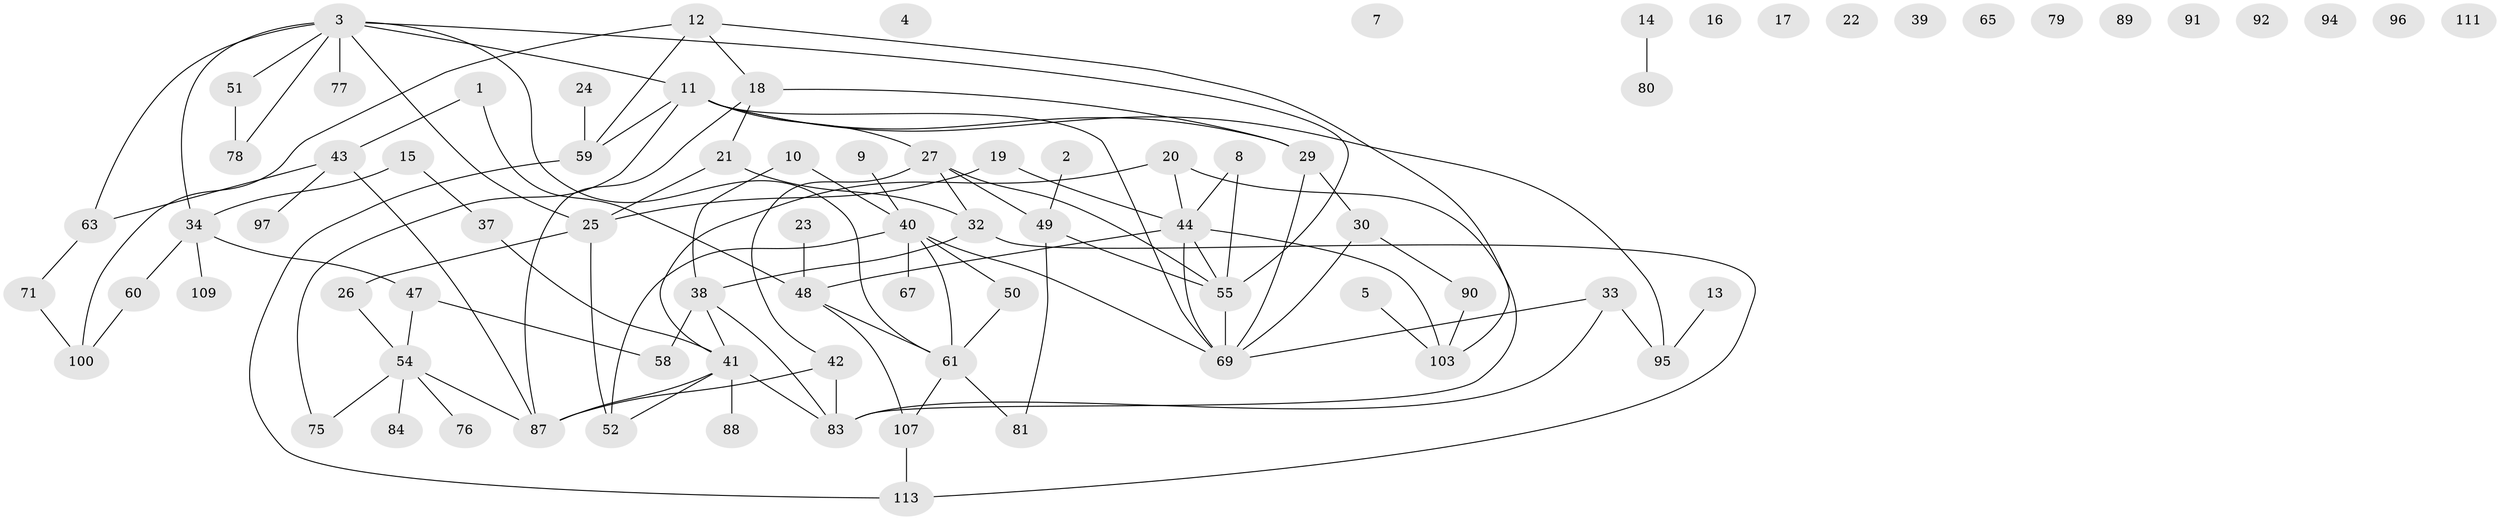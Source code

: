 // original degree distribution, {2: 0.23008849557522124, 1: 0.168141592920354, 3: 0.2831858407079646, 0: 0.12389380530973451, 8: 0.008849557522123894, 4: 0.08849557522123894, 6: 0.035398230088495575, 7: 0.008849557522123894, 5: 0.05309734513274336}
// Generated by graph-tools (version 1.1) at 2025/41/03/06/25 10:41:21]
// undirected, 81 vertices, 106 edges
graph export_dot {
graph [start="1"]
  node [color=gray90,style=filled];
  1;
  2;
  3 [super="+6"];
  4;
  5;
  7;
  8;
  9;
  10;
  11 [super="+31"];
  12 [super="+28"];
  13;
  14;
  15;
  16;
  17;
  18;
  19;
  20;
  21 [super="+35"];
  22;
  23;
  24;
  25 [super="+85"];
  26 [super="+36"];
  27 [super="+57"];
  29 [super="+74"];
  30;
  32 [super="+56"];
  33 [super="+46"];
  34 [super="+110"];
  37 [super="+45"];
  38 [super="+106"];
  39;
  40 [super="+82"];
  41 [super="+62"];
  42;
  43 [super="+68"];
  44 [super="+72"];
  47;
  48 [super="+53"];
  49 [super="+93"];
  50;
  51 [super="+64"];
  52;
  54 [super="+98"];
  55 [super="+112"];
  58 [super="+86"];
  59 [super="+73"];
  60 [super="+66"];
  61 [super="+70"];
  63;
  65;
  67;
  69 [super="+101"];
  71 [super="+105"];
  75;
  76;
  77;
  78;
  79;
  80 [super="+99"];
  81;
  83 [super="+108"];
  84;
  87 [super="+102"];
  88;
  89;
  90;
  91;
  92;
  94;
  95;
  96;
  97;
  100;
  103 [super="+104"];
  107;
  109;
  111;
  113;
  1 -- 48;
  1 -- 43;
  2 -- 49;
  3 -- 55;
  3 -- 77;
  3 -- 78;
  3 -- 51;
  3 -- 61;
  3 -- 63;
  3 -- 34;
  3 -- 25;
  3 -- 11;
  5 -- 103;
  8 -- 44;
  8 -- 55;
  9 -- 40;
  10 -- 40;
  10 -- 38;
  11 -- 27;
  11 -- 95;
  11 -- 69;
  11 -- 59;
  11 -- 75;
  11 -- 29;
  12 -- 18;
  12 -- 59;
  12 -- 103;
  12 -- 100;
  13 -- 95;
  14 -- 80;
  15 -- 37;
  15 -- 34;
  18 -- 87;
  18 -- 21;
  18 -- 29;
  19 -- 25;
  19 -- 44;
  20 -- 44;
  20 -- 83;
  20 -- 41;
  21 -- 25;
  21 -- 32;
  23 -- 48;
  24 -- 59;
  25 -- 52;
  25 -- 26;
  26 -- 54;
  27 -- 55;
  27 -- 32;
  27 -- 49;
  27 -- 42;
  29 -- 30;
  29 -- 69;
  30 -- 69;
  30 -- 90;
  32 -- 38;
  32 -- 113;
  33 -- 83;
  33 -- 69;
  33 -- 95;
  34 -- 109;
  34 -- 47;
  34 -- 60;
  37 -- 41;
  38 -- 83;
  38 -- 41;
  38 -- 58;
  40 -- 61;
  40 -- 50;
  40 -- 67;
  40 -- 52;
  40 -- 69;
  41 -- 52;
  41 -- 87;
  41 -- 83;
  41 -- 88;
  42 -- 83;
  42 -- 87;
  43 -- 97;
  43 -- 87;
  43 -- 63;
  44 -- 55;
  44 -- 48;
  44 -- 69;
  44 -- 103;
  47 -- 58;
  47 -- 54;
  48 -- 107;
  48 -- 61;
  49 -- 81;
  49 -- 55;
  50 -- 61;
  51 -- 78;
  54 -- 75;
  54 -- 76;
  54 -- 84;
  54 -- 87;
  55 -- 69;
  59 -- 113;
  60 -- 100;
  61 -- 107;
  61 -- 81;
  63 -- 71;
  71 -- 100;
  90 -- 103;
  107 -- 113;
}
